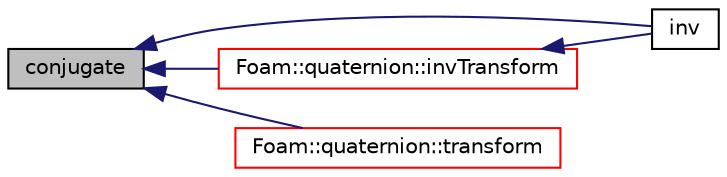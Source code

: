 digraph "conjugate"
{
  bgcolor="transparent";
  edge [fontname="Helvetica",fontsize="10",labelfontname="Helvetica",labelfontsize="10"];
  node [fontname="Helvetica",fontsize="10",shape=record];
  rankdir="LR";
  Node1 [label="conjugate",height=0.2,width=0.4,color="black", fillcolor="grey75", style="filled", fontcolor="black"];
  Node1 -> Node2 [dir="back",color="midnightblue",fontsize="10",style="solid",fontname="Helvetica"];
  Node2 [label="inv",height=0.2,width=0.4,color="black",URL="$a10733.html#a29454029112b143685743f62e092cd02",tooltip="Return the inverse of the given septernion. "];
  Node1 -> Node3 [dir="back",color="midnightblue",fontsize="10",style="solid",fontname="Helvetica"];
  Node3 [label="Foam::quaternion::invTransform",height=0.2,width=0.4,color="red",URL="$a02053.html#a4b530647c61db4dccacd8949ba0fcbc9",tooltip="Rotate the given vector anti-clockwise. "];
  Node3 -> Node2 [dir="back",color="midnightblue",fontsize="10",style="solid",fontname="Helvetica"];
  Node1 -> Node4 [dir="back",color="midnightblue",fontsize="10",style="solid",fontname="Helvetica"];
  Node4 [label="Foam::quaternion::transform",height=0.2,width=0.4,color="red",URL="$a02053.html#aa124adf13fa9af829f0bde68149cf4c3",tooltip="Rotate the given vector. "];
}
